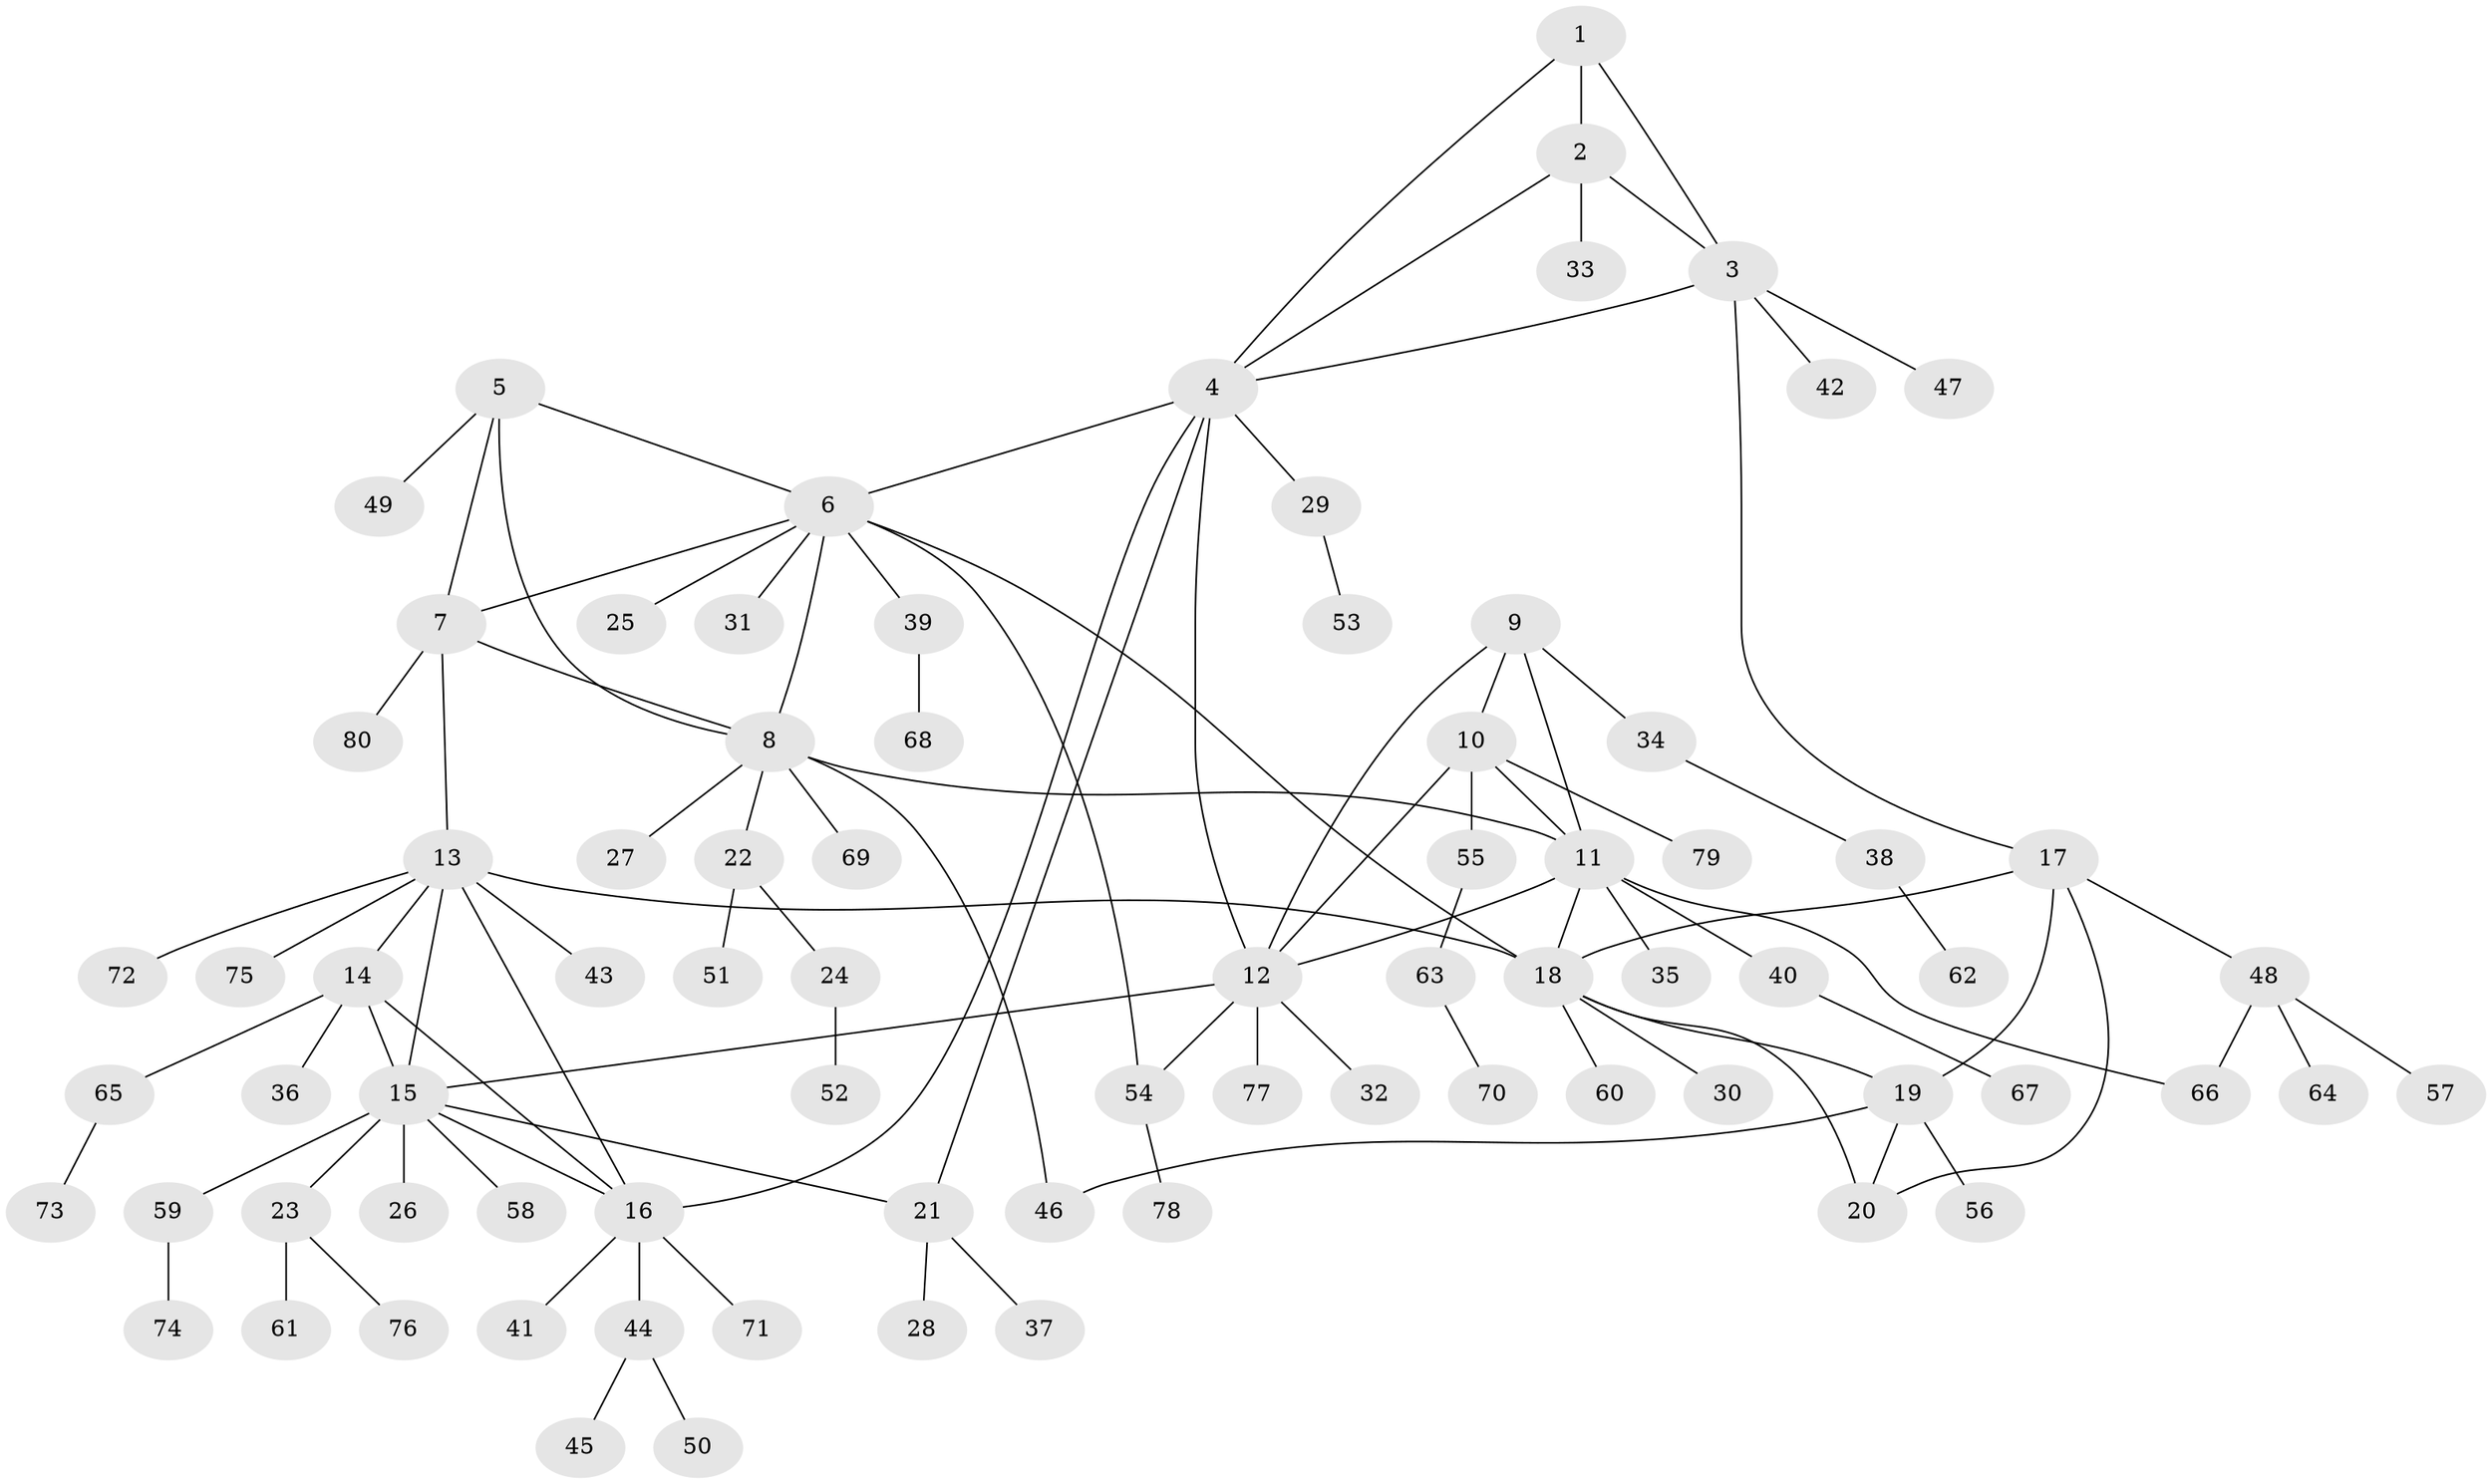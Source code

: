 // Generated by graph-tools (version 1.1) at 2025/15/03/09/25 04:15:54]
// undirected, 80 vertices, 104 edges
graph export_dot {
graph [start="1"]
  node [color=gray90,style=filled];
  1;
  2;
  3;
  4;
  5;
  6;
  7;
  8;
  9;
  10;
  11;
  12;
  13;
  14;
  15;
  16;
  17;
  18;
  19;
  20;
  21;
  22;
  23;
  24;
  25;
  26;
  27;
  28;
  29;
  30;
  31;
  32;
  33;
  34;
  35;
  36;
  37;
  38;
  39;
  40;
  41;
  42;
  43;
  44;
  45;
  46;
  47;
  48;
  49;
  50;
  51;
  52;
  53;
  54;
  55;
  56;
  57;
  58;
  59;
  60;
  61;
  62;
  63;
  64;
  65;
  66;
  67;
  68;
  69;
  70;
  71;
  72;
  73;
  74;
  75;
  76;
  77;
  78;
  79;
  80;
  1 -- 2;
  1 -- 3;
  1 -- 4;
  2 -- 3;
  2 -- 4;
  2 -- 33;
  3 -- 4;
  3 -- 17;
  3 -- 42;
  3 -- 47;
  4 -- 6;
  4 -- 12;
  4 -- 16;
  4 -- 21;
  4 -- 29;
  5 -- 6;
  5 -- 7;
  5 -- 8;
  5 -- 49;
  6 -- 7;
  6 -- 8;
  6 -- 18;
  6 -- 25;
  6 -- 31;
  6 -- 39;
  6 -- 54;
  7 -- 8;
  7 -- 13;
  7 -- 80;
  8 -- 11;
  8 -- 22;
  8 -- 27;
  8 -- 46;
  8 -- 69;
  9 -- 10;
  9 -- 11;
  9 -- 12;
  9 -- 34;
  10 -- 11;
  10 -- 12;
  10 -- 55;
  10 -- 79;
  11 -- 12;
  11 -- 18;
  11 -- 35;
  11 -- 40;
  11 -- 66;
  12 -- 15;
  12 -- 32;
  12 -- 54;
  12 -- 77;
  13 -- 14;
  13 -- 15;
  13 -- 16;
  13 -- 18;
  13 -- 43;
  13 -- 72;
  13 -- 75;
  14 -- 15;
  14 -- 16;
  14 -- 36;
  14 -- 65;
  15 -- 16;
  15 -- 21;
  15 -- 23;
  15 -- 26;
  15 -- 58;
  15 -- 59;
  16 -- 41;
  16 -- 44;
  16 -- 71;
  17 -- 18;
  17 -- 19;
  17 -- 20;
  17 -- 48;
  18 -- 19;
  18 -- 20;
  18 -- 30;
  18 -- 60;
  19 -- 20;
  19 -- 46;
  19 -- 56;
  21 -- 28;
  21 -- 37;
  22 -- 24;
  22 -- 51;
  23 -- 61;
  23 -- 76;
  24 -- 52;
  29 -- 53;
  34 -- 38;
  38 -- 62;
  39 -- 68;
  40 -- 67;
  44 -- 45;
  44 -- 50;
  48 -- 57;
  48 -- 64;
  48 -- 66;
  54 -- 78;
  55 -- 63;
  59 -- 74;
  63 -- 70;
  65 -- 73;
}
